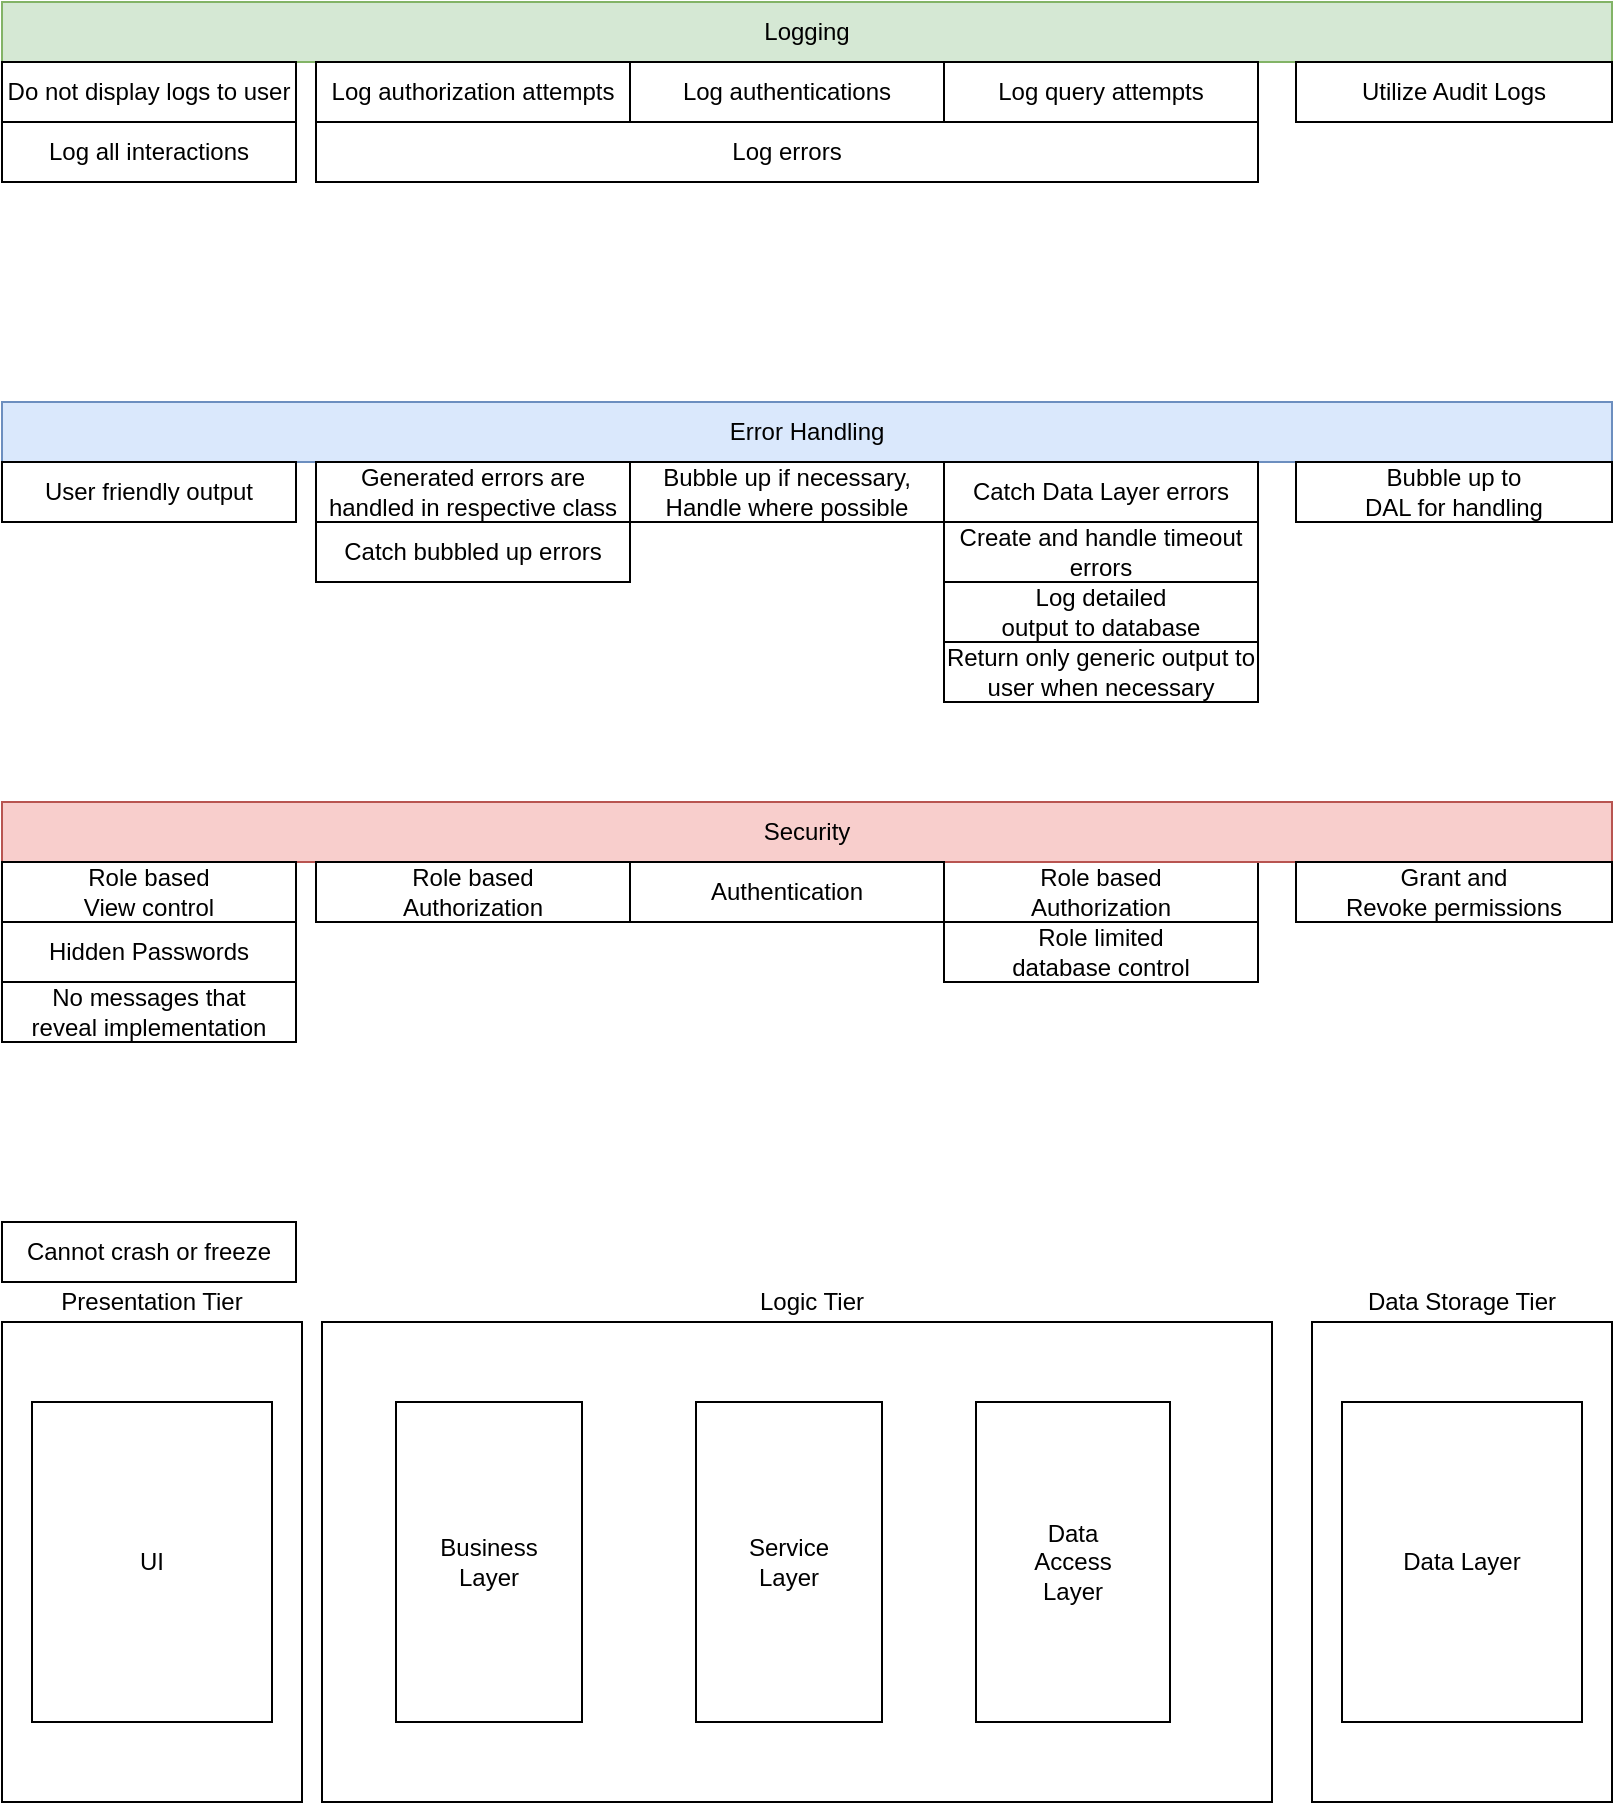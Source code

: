 <mxfile version="13.9.9" type="device"><diagram id="tiQwxU7fPIiQyshY3rbd" name="Page-1"><mxGraphModel dx="1106" dy="980" grid="1" gridSize="10" guides="1" tooltips="1" connect="1" arrows="1" fold="1" page="1" pageScale="1" pageWidth="850" pageHeight="1100" math="0" shadow="0"><root><mxCell id="0"/><mxCell id="1" parent="0"/><mxCell id="dGROECRq5mewKRgcWTp6-15" value="" style="group" parent="1" vertex="1" connectable="0"><mxGeometry x="23" y="680" width="805" height="260" as="geometry"/></mxCell><mxCell id="dGROECRq5mewKRgcWTp6-8" value="" style="rounded=0;whiteSpace=wrap;html=1;" parent="dGROECRq5mewKRgcWTp6-15" vertex="1"><mxGeometry x="655" y="20" width="150" height="240" as="geometry"/></mxCell><mxCell id="dGROECRq5mewKRgcWTp6-7" value="" style="rounded=0;whiteSpace=wrap;html=1;" parent="dGROECRq5mewKRgcWTp6-15" vertex="1"><mxGeometry x="160" y="20" width="475" height="240" as="geometry"/></mxCell><mxCell id="dGROECRq5mewKRgcWTp6-6" value="" style="rounded=0;whiteSpace=wrap;html=1;" parent="dGROECRq5mewKRgcWTp6-15" vertex="1"><mxGeometry y="20" width="150" height="240" as="geometry"/></mxCell><mxCell id="dGROECRq5mewKRgcWTp6-1" value="UI" style="rounded=0;whiteSpace=wrap;html=1;" parent="dGROECRq5mewKRgcWTp6-15" vertex="1"><mxGeometry x="15" y="60" width="120" height="160" as="geometry"/></mxCell><mxCell id="dGROECRq5mewKRgcWTp6-3" value="Data Layer" style="rounded=0;whiteSpace=wrap;html=1;" parent="dGROECRq5mewKRgcWTp6-15" vertex="1"><mxGeometry x="670" y="60" width="120" height="160" as="geometry"/></mxCell><mxCell id="dGROECRq5mewKRgcWTp6-5" value="Business&lt;br&gt;Layer" style="rounded=0;whiteSpace=wrap;html=1;" parent="dGROECRq5mewKRgcWTp6-15" vertex="1"><mxGeometry x="197" y="60" width="93" height="160" as="geometry"/></mxCell><mxCell id="dGROECRq5mewKRgcWTp6-12" value="Logic Tier" style="text;html=1;strokeColor=none;fillColor=none;align=center;verticalAlign=middle;whiteSpace=wrap;rounded=0;" parent="dGROECRq5mewKRgcWTp6-15" vertex="1"><mxGeometry x="265" width="280" height="20" as="geometry"/></mxCell><mxCell id="dGROECRq5mewKRgcWTp6-13" value="Presentation Tier" style="text;html=1;strokeColor=none;fillColor=none;align=center;verticalAlign=middle;whiteSpace=wrap;rounded=0;" parent="dGROECRq5mewKRgcWTp6-15" vertex="1"><mxGeometry x="15" width="120" height="20" as="geometry"/></mxCell><mxCell id="dGROECRq5mewKRgcWTp6-14" value="Data Storage Tier" style="text;html=1;strokeColor=none;fillColor=none;align=center;verticalAlign=middle;whiteSpace=wrap;rounded=0;" parent="dGROECRq5mewKRgcWTp6-15" vertex="1"><mxGeometry x="665" width="130" height="20" as="geometry"/></mxCell><mxCell id="Xs8TRtIUA6c5MnYp-EHZ-1" value="Data&lt;br&gt;Access&lt;br&gt;Layer" style="rounded=0;whiteSpace=wrap;html=1;" parent="dGROECRq5mewKRgcWTp6-15" vertex="1"><mxGeometry x="487" y="60" width="97" height="160" as="geometry"/></mxCell><mxCell id="Xs8TRtIUA6c5MnYp-EHZ-2" value="Service&lt;br&gt;Layer" style="rounded=0;whiteSpace=wrap;html=1;" parent="dGROECRq5mewKRgcWTp6-15" vertex="1"><mxGeometry x="347" y="60" width="93" height="160" as="geometry"/></mxCell><mxCell id="bndv7I4DNJkit7UPZ5FN-1" value="Role based &lt;br&gt;Authorization" style="rounded=0;whiteSpace=wrap;html=1;" parent="1" vertex="1"><mxGeometry x="494" y="470" width="157" height="30" as="geometry"/></mxCell><mxCell id="dGROECRq5mewKRgcWTp6-16" value="Security" style="rounded=0;whiteSpace=wrap;html=1;fillColor=#f8cecc;strokeColor=#b85450;" parent="1" vertex="1"><mxGeometry x="23" y="440" width="805" height="30" as="geometry"/></mxCell><mxCell id="SPS8NN_HctwZzODm2JOQ-2" value="Role based &lt;br&gt;View control" style="rounded=0;whiteSpace=wrap;html=1;" parent="1" vertex="1"><mxGeometry x="23" y="470" width="147" height="30" as="geometry"/></mxCell><mxCell id="SPS8NN_HctwZzODm2JOQ-3" value="Role based &lt;br&gt;Authorization" style="rounded=0;whiteSpace=wrap;html=1;" parent="1" vertex="1"><mxGeometry x="180" y="470" width="157" height="30" as="geometry"/></mxCell><mxCell id="SPS8NN_HctwZzODm2JOQ-5" value="Role limited &lt;br&gt;database control" style="rounded=0;whiteSpace=wrap;html=1;" parent="1" vertex="1"><mxGeometry x="494" y="500" width="157" height="30" as="geometry"/></mxCell><mxCell id="SPS8NN_HctwZzODm2JOQ-6" value="Authentication" style="rounded=0;whiteSpace=wrap;html=1;" parent="1" vertex="1"><mxGeometry x="337" y="470" width="157" height="30" as="geometry"/></mxCell><mxCell id="SPS8NN_HctwZzODm2JOQ-7" value="Grant and &lt;br&gt;Revoke permissions" style="rounded=0;whiteSpace=wrap;html=1;" parent="1" vertex="1"><mxGeometry x="670" y="470" width="158" height="30" as="geometry"/></mxCell><mxCell id="bndv7I4DNJkit7UPZ5FN-6" value="Log errors " style="rounded=0;whiteSpace=wrap;html=1;" parent="1" vertex="1"><mxGeometry x="180" y="100" width="471" height="30" as="geometry"/></mxCell><mxCell id="IU5MKO-qKPYsGcBM7CQW-10" value="Create and handle timeout errors" style="rounded=0;whiteSpace=wrap;html=1;" parent="1" vertex="1"><mxGeometry x="494" y="300" width="157" height="30" as="geometry"/></mxCell><mxCell id="SPS8NN_HctwZzODm2JOQ-13" value="Log all interactions" style="rounded=0;whiteSpace=wrap;html=1;" parent="1" vertex="1"><mxGeometry x="23" y="100" width="147" height="30" as="geometry"/></mxCell><mxCell id="dGROECRq5mewKRgcWTp6-9" value="Logging" style="rounded=0;whiteSpace=wrap;html=1;fillColor=#d5e8d4;strokeColor=#82b366;" parent="1" vertex="1"><mxGeometry x="23" y="40" width="805" height="30" as="geometry"/></mxCell><mxCell id="SPS8NN_HctwZzODm2JOQ-14" value="Log authorization attempts" style="rounded=0;whiteSpace=wrap;html=1;" parent="1" vertex="1"><mxGeometry x="180" y="70" width="157" height="30" as="geometry"/></mxCell><mxCell id="SPS8NN_HctwZzODm2JOQ-15" value="Log query attempts" style="rounded=0;whiteSpace=wrap;html=1;" parent="1" vertex="1"><mxGeometry x="494" y="70" width="157" height="30" as="geometry"/></mxCell><mxCell id="SPS8NN_HctwZzODm2JOQ-16" value="Log authentications " style="rounded=0;whiteSpace=wrap;html=1;" parent="1" vertex="1"><mxGeometry x="337" y="70" width="157" height="30" as="geometry"/></mxCell><mxCell id="SPS8NN_HctwZzODm2JOQ-17" value="Utilize Audit Logs" style="rounded=0;whiteSpace=wrap;html=1;" parent="1" vertex="1"><mxGeometry x="670" y="70" width="158" height="30" as="geometry"/></mxCell><mxCell id="IU5MKO-qKPYsGcBM7CQW-11" value="Do not display logs to user" style="rounded=0;whiteSpace=wrap;html=1;" parent="1" vertex="1"><mxGeometry x="23" y="70" width="147" height="30" as="geometry"/></mxCell><mxCell id="dGROECRq5mewKRgcWTp6-10" value="Error Handling" style="rounded=0;whiteSpace=wrap;html=1;fillColor=#dae8fc;strokeColor=#6c8ebf;" parent="1" vertex="1"><mxGeometry x="23" y="240" width="805" height="30" as="geometry"/></mxCell><mxCell id="SPS8NN_HctwZzODm2JOQ-8" value="User friendly output" style="rounded=0;whiteSpace=wrap;html=1;" parent="1" vertex="1"><mxGeometry x="23" y="270" width="147" height="30" as="geometry"/></mxCell><mxCell id="SPS8NN_HctwZzODm2JOQ-9" value="Generated errors are handled in respective class" style="rounded=0;whiteSpace=wrap;html=1;" parent="1" vertex="1"><mxGeometry x="180" y="270" width="157" height="30" as="geometry"/></mxCell><mxCell id="SPS8NN_HctwZzODm2JOQ-10" value="Catch Data Layer errors" style="rounded=0;whiteSpace=wrap;html=1;" parent="1" vertex="1"><mxGeometry x="494" y="270" width="157" height="30" as="geometry"/></mxCell><mxCell id="SPS8NN_HctwZzODm2JOQ-11" value="Bubble up if necessary,&lt;br&gt;Handle where possible" style="rounded=0;whiteSpace=wrap;html=1;" parent="1" vertex="1"><mxGeometry x="337" y="270" width="157" height="30" as="geometry"/></mxCell><mxCell id="SPS8NN_HctwZzODm2JOQ-12" value="Bubble up to &lt;br&gt;DAL for handling" style="rounded=0;whiteSpace=wrap;html=1;" parent="1" vertex="1"><mxGeometry x="670" y="270" width="158" height="30" as="geometry"/></mxCell><mxCell id="IU5MKO-qKPYsGcBM7CQW-12" value="Catch bubbled up errors" style="rounded=0;whiteSpace=wrap;html=1;" parent="1" vertex="1"><mxGeometry x="180" y="300" width="157" height="30" as="geometry"/></mxCell><mxCell id="IU5MKO-qKPYsGcBM7CQW-13" value="Log detailed &lt;br&gt;output to database" style="rounded=0;whiteSpace=wrap;html=1;" parent="1" vertex="1"><mxGeometry x="494" y="330" width="157" height="30" as="geometry"/></mxCell><mxCell id="SJclJhuuEn8sZd2TGTMh-1" value="Hidden Passwords" style="rounded=0;whiteSpace=wrap;html=1;" vertex="1" parent="1"><mxGeometry x="23" y="500" width="147" height="30" as="geometry"/></mxCell><mxCell id="SJclJhuuEn8sZd2TGTMh-2" value="No messages that &lt;br&gt;reveal implementation" style="rounded=0;whiteSpace=wrap;html=1;" vertex="1" parent="1"><mxGeometry x="23" y="530" width="147" height="30" as="geometry"/></mxCell><mxCell id="SJclJhuuEn8sZd2TGTMh-3" value="Cannot crash or freeze" style="rounded=0;whiteSpace=wrap;html=1;" vertex="1" parent="1"><mxGeometry x="23" y="650" width="147" height="30" as="geometry"/></mxCell><mxCell id="SJclJhuuEn8sZd2TGTMh-5" value="Return only generic output to user when necessary" style="rounded=0;whiteSpace=wrap;html=1;" vertex="1" parent="1"><mxGeometry x="494" y="360" width="157" height="30" as="geometry"/></mxCell></root></mxGraphModel></diagram></mxfile>